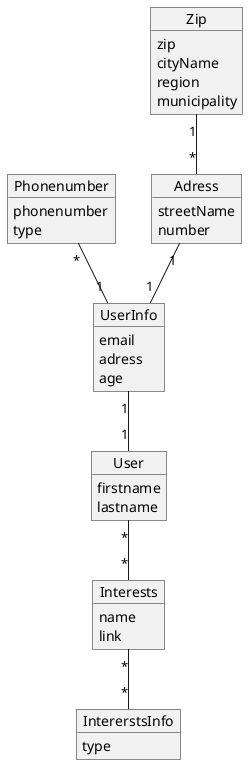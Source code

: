 @startuml

object User{
firstname
lastname
}
object Interests{
name
link
}
object IntererstsInfo{
type
}
object UserInfo{
email
adress
age
}
object Phonenumber{
phonenumber
type
}
object Zip{
zip
cityName
region
municipality
}
object Adress{
streetName
number
}

Zip "1" -- "*" Adress
Adress "1" -- "1" UserInfo
Phonenumber "*" -- "1" UserInfo
UserInfo "1" -- "1" User
User "*" --  "*" Interests
Interests "*"-- "*" IntererstsInfo

@enduml
